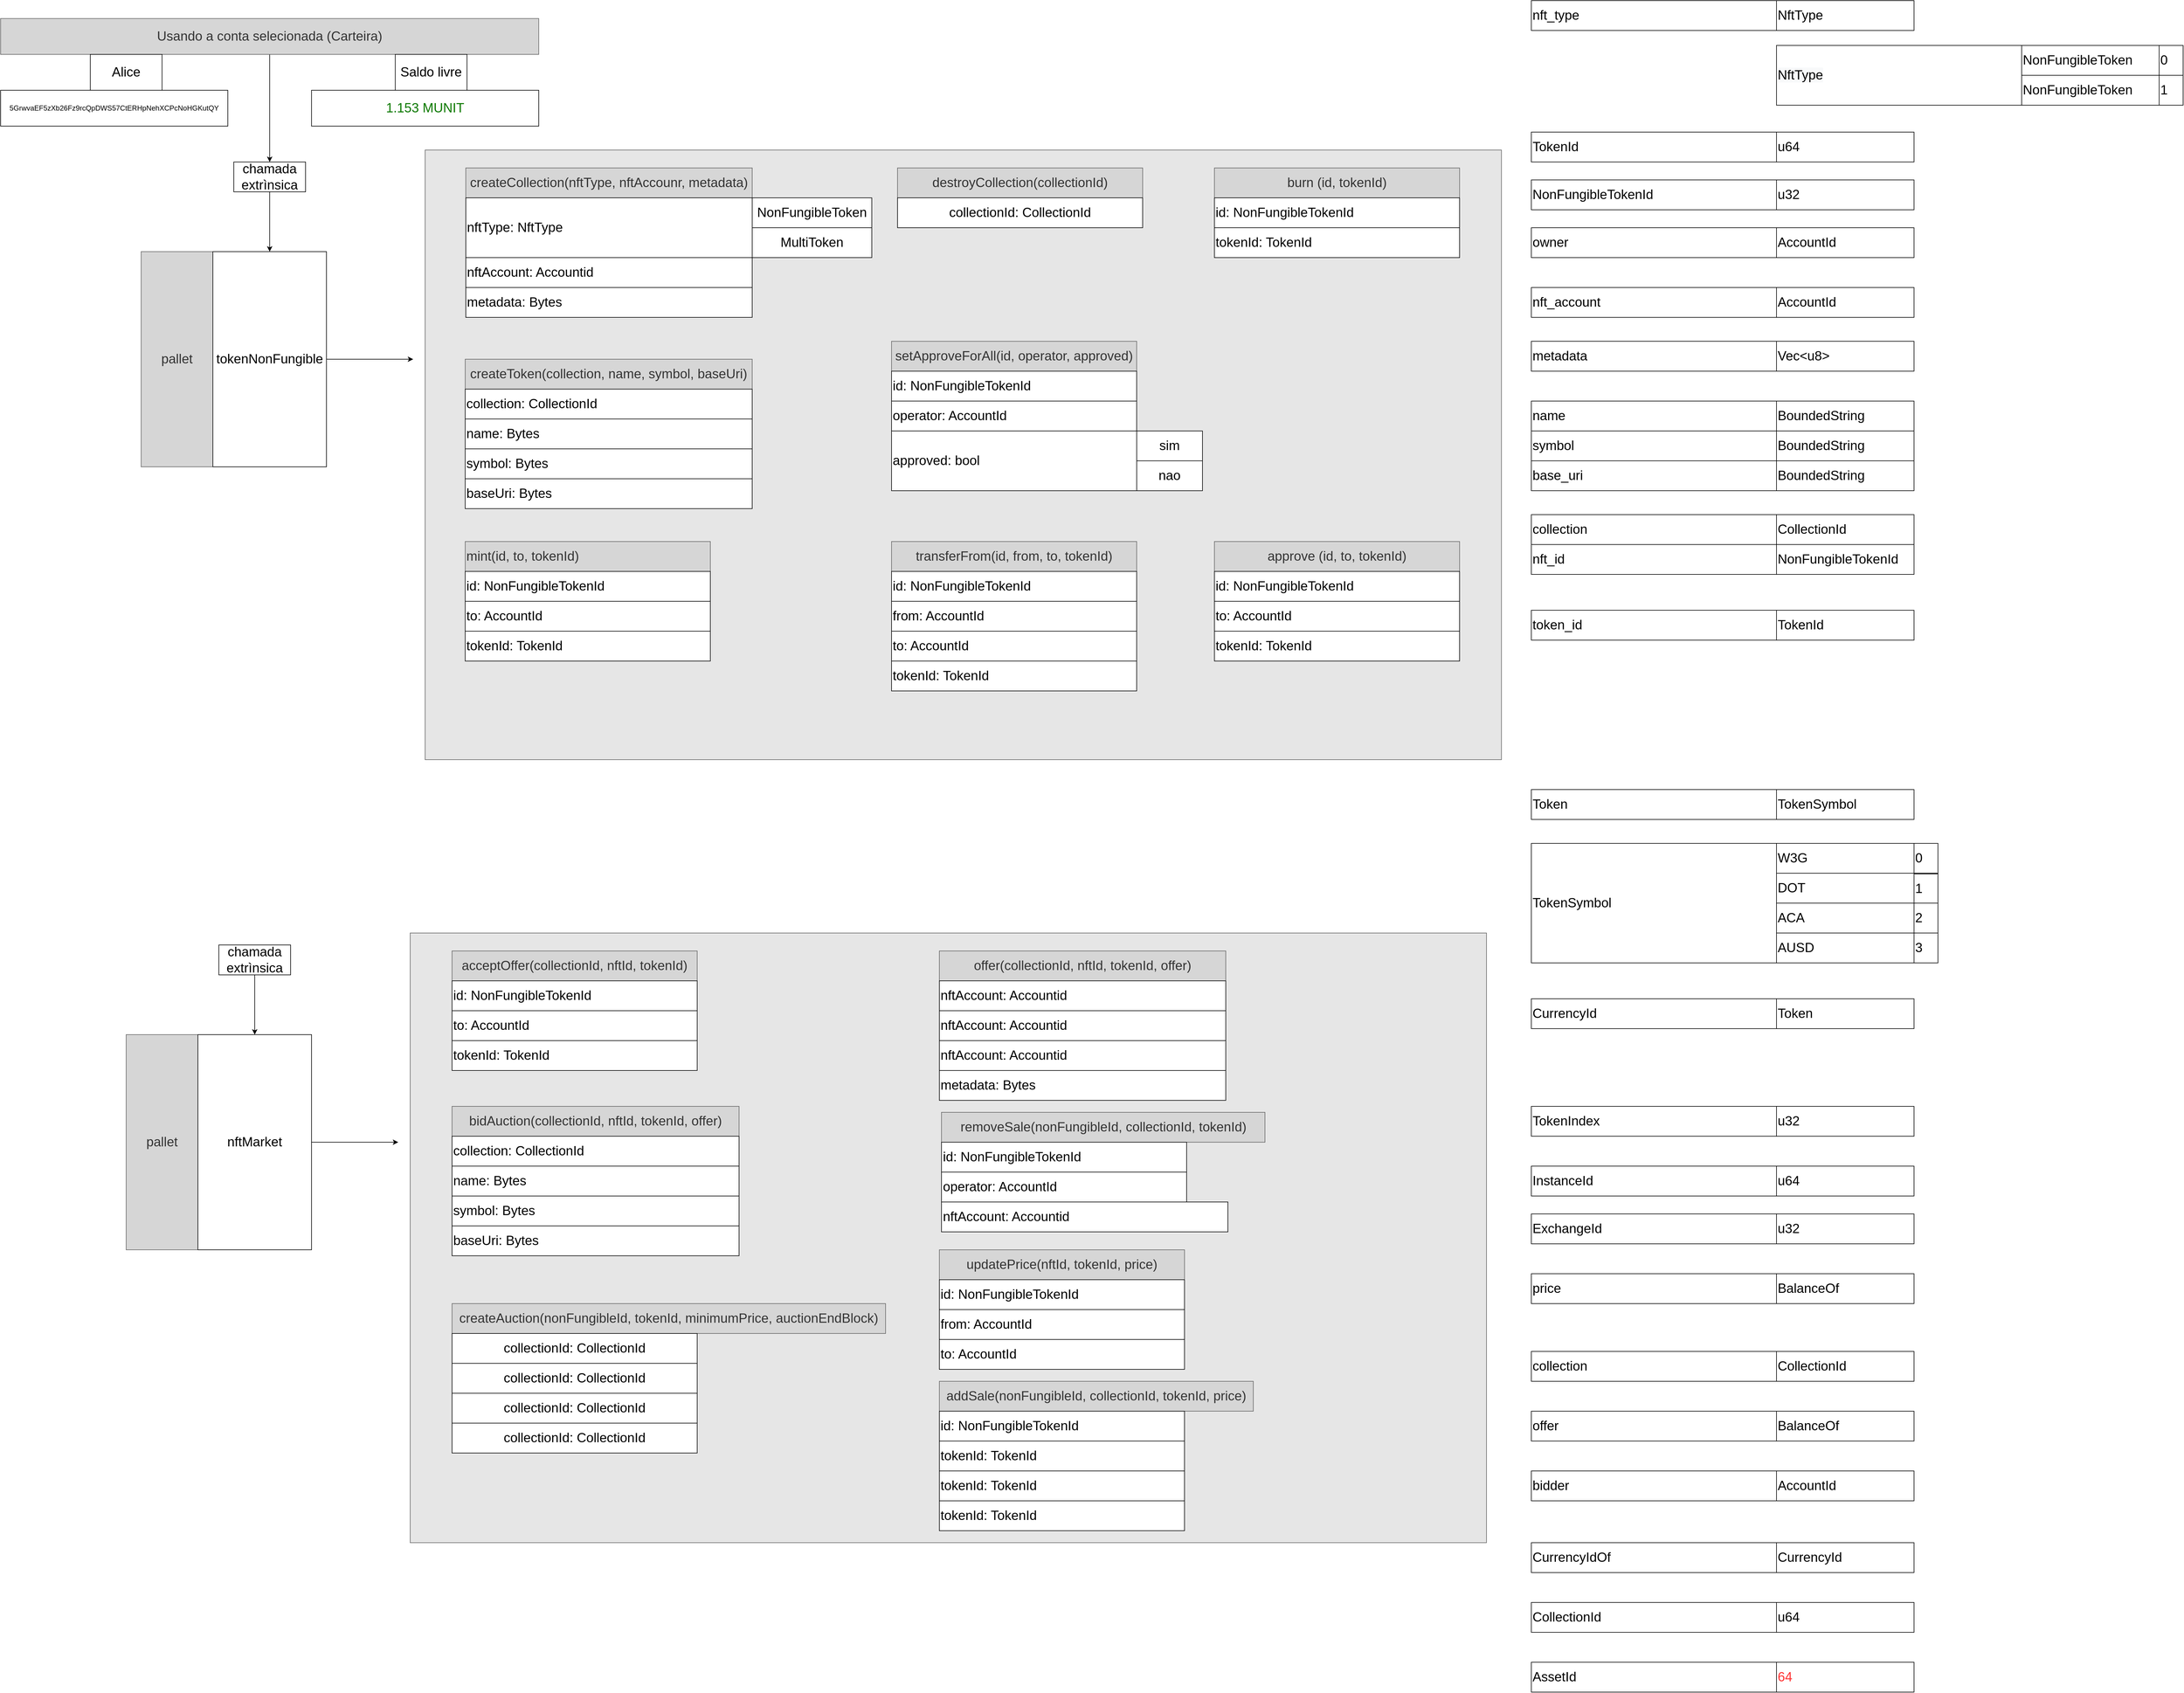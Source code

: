 <mxfile version="15.5.2" type="device"><diagram id="CUSwTgm_kMBpfDMeKRCY" name="Page-1"><mxGraphModel dx="1748" dy="4050" grid="1" gridSize="10" guides="1" tooltips="1" connect="1" arrows="1" fold="1" page="1" pageScale="1" pageWidth="3000" pageHeight="3000" math="0" shadow="0"><root><mxCell id="0"/><mxCell id="1" parent="0"/><mxCell id="MeTFWis0IGfHQSnKg9iu-3" value="" style="rounded=0;whiteSpace=wrap;html=1;fontSize=22;fillColor=#E6E6E6;align=left;fontColor=#333333;strokeColor=#666666;" vertex="1" parent="1"><mxGeometry x="730" y="230" width="1800" height="1020" as="geometry"/></mxCell><mxCell id="s7E0u0Nrg56Z_8dpgQk1-7" style="edgeStyle=orthogonalEdgeStyle;rounded=0;orthogonalLoop=1;jettySize=auto;html=1;fontSize=22;" parent="1" source="s7E0u0Nrg56Z_8dpgQk1-2" edge="1"><mxGeometry relative="1" as="geometry"><mxPoint x="470" y="250" as="targetPoint"/></mxGeometry></mxCell><mxCell id="s7E0u0Nrg56Z_8dpgQk1-2" value="Usando a conta selecionada (Carteira)" style="rounded=0;whiteSpace=wrap;html=1;fontSize=22;fillColor=#D6D6D6;fontColor=#333333;strokeColor=#666666;" parent="1" vertex="1"><mxGeometry x="20" y="10" width="900" height="60" as="geometry"/></mxCell><mxCell id="MeTFWis0IGfHQSnKg9iu-136" value="" style="edgeStyle=orthogonalEdgeStyle;rounded=0;orthogonalLoop=1;jettySize=auto;html=1;fontSize=22;fontColor=#FF3333;" edge="1" parent="1" source="s7E0u0Nrg56Z_8dpgQk1-3" target="s7E0u0Nrg56Z_8dpgQk1-4"><mxGeometry relative="1" as="geometry"/></mxCell><mxCell id="s7E0u0Nrg56Z_8dpgQk1-3" value="Alice" style="rounded=0;whiteSpace=wrap;html=1;fontSize=22;" parent="1" vertex="1"><mxGeometry x="170" y="70" width="120" height="60" as="geometry"/></mxCell><mxCell id="s7E0u0Nrg56Z_8dpgQk1-4" value="5GrwvaEF5zXb26Fz9rcQpDWS57CtERHpNehXCPcNoHGKutQY" style="rounded=0;whiteSpace=wrap;html=1;fontSize=12;" parent="1" vertex="1"><mxGeometry x="20" y="130" width="380" height="60" as="geometry"/></mxCell><mxCell id="s7E0u0Nrg56Z_8dpgQk1-5" value="Saldo livre" style="rounded=0;whiteSpace=wrap;html=1;fontSize=22;" parent="1" vertex="1"><mxGeometry x="680" y="70" width="120" height="60" as="geometry"/></mxCell><mxCell id="s7E0u0Nrg56Z_8dpgQk1-6" value="&lt;div style=&quot;text-align: right; font-size: 22px;&quot;&gt;&lt;span style=&quot;font-size: 22px;&quot;&gt;&lt;font color=&quot;rgba(78, 78, 78, 0.851)&quot; style=&quot;font-size: 22px;&quot;&gt;1.153 MUNIT&lt;/font&gt;&lt;/span&gt;&lt;/div&gt;" style="rounded=0;whiteSpace=wrap;html=1;fontSize=22;" parent="1" vertex="1"><mxGeometry x="540" y="130" width="380" height="60" as="geometry"/></mxCell><mxCell id="s7E0u0Nrg56Z_8dpgQk1-9" style="edgeStyle=orthogonalEdgeStyle;rounded=0;orthogonalLoop=1;jettySize=auto;html=1;fontSize=22;" parent="1" source="s7E0u0Nrg56Z_8dpgQk1-8" edge="1"><mxGeometry relative="1" as="geometry"><mxPoint x="470" y="400" as="targetPoint"/></mxGeometry></mxCell><mxCell id="s7E0u0Nrg56Z_8dpgQk1-8" value="chamada extrìnsica" style="rounded=0;whiteSpace=wrap;html=1;fontSize=22;" parent="1" vertex="1"><mxGeometry x="410" y="250" width="120" height="50" as="geometry"/></mxCell><mxCell id="s7E0u0Nrg56Z_8dpgQk1-10" value="pallet" style="rounded=0;whiteSpace=wrap;html=1;fontSize=22;fillColor=#D6D6D6;fontColor=#333333;strokeColor=#666666;" parent="1" vertex="1"><mxGeometry x="255" y="400" width="120" height="360" as="geometry"/></mxCell><mxCell id="s7E0u0Nrg56Z_8dpgQk1-14" style="edgeStyle=orthogonalEdgeStyle;rounded=0;orthogonalLoop=1;jettySize=auto;html=1;fontSize=12;" parent="1" source="s7E0u0Nrg56Z_8dpgQk1-12" edge="1"><mxGeometry relative="1" as="geometry"><mxPoint x="710" y="580" as="targetPoint"/></mxGeometry></mxCell><mxCell id="s7E0u0Nrg56Z_8dpgQk1-12" value="tokenNonFungible" style="rounded=0;whiteSpace=wrap;html=1;fontSize=22;" parent="1" vertex="1"><mxGeometry x="375" y="400" width="190" height="360" as="geometry"/></mxCell><mxCell id="s7E0u0Nrg56Z_8dpgQk1-15" value="createCollection(nftType, nftAccounr, metadata)" style="rounded=0;whiteSpace=wrap;html=1;fontSize=22;fillColor=#D6D6D6;fontColor=#333333;strokeColor=#666666;" parent="1" vertex="1"><mxGeometry x="798" y="260" width="479" height="50" as="geometry"/></mxCell><mxCell id="s7E0u0Nrg56Z_8dpgQk1-19" value="transferFrom(id, from, to, tokenId)" style="rounded=0;whiteSpace=wrap;html=1;fontSize=22;fillColor=#D6D6D6;fontColor=#333333;strokeColor=#666666;" parent="1" vertex="1"><mxGeometry x="1510" y="885" width="410" height="50" as="geometry"/></mxCell><mxCell id="s7E0u0Nrg56Z_8dpgQk1-20" value="approve (id, to, tokenId)" style="rounded=0;whiteSpace=wrap;html=1;fontSize=22;fillColor=#D6D6D6;fontColor=#333333;strokeColor=#666666;" parent="1" vertex="1"><mxGeometry x="2050" y="885" width="410" height="50" as="geometry"/></mxCell><mxCell id="s7E0u0Nrg56Z_8dpgQk1-21" value="burn (id, tokenId)" style="rounded=0;whiteSpace=wrap;html=1;fontSize=22;fillColor=#D6D6D6;fontColor=#333333;strokeColor=#666666;" parent="1" vertex="1"><mxGeometry x="2050" y="260" width="410" height="50" as="geometry"/></mxCell><mxCell id="s7E0u0Nrg56Z_8dpgQk1-22" value="createToken(collection, name, symbol, baseUri)" style="rounded=0;whiteSpace=wrap;html=1;fontSize=22;fillColor=#D6D6D6;fontColor=#333333;strokeColor=#666666;" parent="1" vertex="1"><mxGeometry x="797" y="580" width="480" height="50" as="geometry"/></mxCell><mxCell id="s7E0u0Nrg56Z_8dpgQk1-23" value="destroyCollection(collectionId)" style="rounded=0;whiteSpace=wrap;html=1;fontSize=22;fillColor=#D6D6D6;fontColor=#333333;strokeColor=#666666;" parent="1" vertex="1"><mxGeometry x="1520" y="260" width="410" height="50" as="geometry"/></mxCell><mxCell id="s7E0u0Nrg56Z_8dpgQk1-24" value="mint(id, to, tokenId)" style="rounded=0;whiteSpace=wrap;html=1;fontSize=22;align=left;fillColor=#D6D6D6;fontColor=#333333;strokeColor=#666666;" parent="1" vertex="1"><mxGeometry x="797" y="885" width="410" height="50" as="geometry"/></mxCell><mxCell id="s7E0u0Nrg56Z_8dpgQk1-25" value="setApproveForAll(id, operator, approved)" style="rounded=0;whiteSpace=wrap;html=1;fontSize=22;fillColor=#D6D6D6;fontColor=#333333;strokeColor=#666666;" parent="1" vertex="1"><mxGeometry x="1510" y="550" width="410" height="50" as="geometry"/></mxCell><mxCell id="s7E0u0Nrg56Z_8dpgQk1-26" value="id: NonFungibleTokenId" style="rounded=0;whiteSpace=wrap;html=1;fontSize=22;align=left;" parent="1" vertex="1"><mxGeometry x="2050" y="935" width="410" height="50" as="geometry"/></mxCell><mxCell id="s7E0u0Nrg56Z_8dpgQk1-27" value="to: AccountId" style="rounded=0;whiteSpace=wrap;html=1;fontSize=22;align=left;" parent="1" vertex="1"><mxGeometry x="2050" y="985" width="410" height="50" as="geometry"/></mxCell><mxCell id="s7E0u0Nrg56Z_8dpgQk1-28" value="tokenId: TokenId" style="rounded=0;whiteSpace=wrap;html=1;fontSize=22;align=left;" parent="1" vertex="1"><mxGeometry x="2050" y="1035" width="410" height="50" as="geometry"/></mxCell><mxCell id="s7E0u0Nrg56Z_8dpgQk1-29" value="id: NonFungibleTokenId" style="rounded=0;whiteSpace=wrap;html=1;fontSize=22;align=left;" parent="1" vertex="1"><mxGeometry x="2050" y="310" width="410" height="50" as="geometry"/></mxCell><mxCell id="s7E0u0Nrg56Z_8dpgQk1-30" value="tokenId: TokenId" style="rounded=0;whiteSpace=wrap;html=1;fontSize=22;align=left;" parent="1" vertex="1"><mxGeometry x="2050" y="360" width="410" height="50" as="geometry"/></mxCell><mxCell id="s7E0u0Nrg56Z_8dpgQk1-31" value="nftType: NftType" style="rounded=0;whiteSpace=wrap;html=1;fontSize=22;align=left;" parent="1" vertex="1"><mxGeometry x="798" y="310" width="479" height="100" as="geometry"/></mxCell><mxCell id="s7E0u0Nrg56Z_8dpgQk1-32" value="NonFungibleToken" style="rounded=0;whiteSpace=wrap;html=1;fontSize=22;" parent="1" vertex="1"><mxGeometry x="1277" y="310" width="200" height="50" as="geometry"/></mxCell><mxCell id="s7E0u0Nrg56Z_8dpgQk1-33" value="MultiToken" style="rounded=0;whiteSpace=wrap;html=1;fontSize=22;" parent="1" vertex="1"><mxGeometry x="1277" y="360" width="200" height="50" as="geometry"/></mxCell><mxCell id="s7E0u0Nrg56Z_8dpgQk1-34" value="nftAccount: Accountid" style="rounded=0;whiteSpace=wrap;html=1;fontSize=22;align=left;" parent="1" vertex="1"><mxGeometry x="798" y="410" width="479" height="50" as="geometry"/></mxCell><mxCell id="s7E0u0Nrg56Z_8dpgQk1-35" value="collection: CollectionId" style="rounded=0;whiteSpace=wrap;html=1;fontSize=22;align=left;" parent="1" vertex="1"><mxGeometry x="797" y="630" width="480" height="50" as="geometry"/></mxCell><mxCell id="s7E0u0Nrg56Z_8dpgQk1-36" value="name: Bytes" style="rounded=0;whiteSpace=wrap;html=1;fontSize=22;align=left;" parent="1" vertex="1"><mxGeometry x="797" y="680" width="480" height="50" as="geometry"/></mxCell><mxCell id="s7E0u0Nrg56Z_8dpgQk1-37" value="symbol: Bytes" style="rounded=0;whiteSpace=wrap;html=1;fontSize=22;align=left;" parent="1" vertex="1"><mxGeometry x="797" y="730" width="480" height="50" as="geometry"/></mxCell><mxCell id="s7E0u0Nrg56Z_8dpgQk1-38" value="baseUri: Bytes" style="rounded=0;whiteSpace=wrap;html=1;fontSize=22;align=left;" parent="1" vertex="1"><mxGeometry x="797" y="780" width="480" height="50" as="geometry"/></mxCell><mxCell id="s7E0u0Nrg56Z_8dpgQk1-39" value="collectionId: CollectionId" style="rounded=0;whiteSpace=wrap;html=1;fontSize=22;" parent="1" vertex="1"><mxGeometry x="1520" y="310" width="410" height="50" as="geometry"/></mxCell><mxCell id="s7E0u0Nrg56Z_8dpgQk1-40" value="id: NonFungibleTokenId" style="rounded=0;whiteSpace=wrap;html=1;fontSize=22;align=left;" parent="1" vertex="1"><mxGeometry x="797" y="935" width="410" height="50" as="geometry"/></mxCell><mxCell id="s7E0u0Nrg56Z_8dpgQk1-41" value="to: AccountId" style="rounded=0;whiteSpace=wrap;html=1;fontSize=22;align=left;" parent="1" vertex="1"><mxGeometry x="797" y="985" width="410" height="50" as="geometry"/></mxCell><mxCell id="s7E0u0Nrg56Z_8dpgQk1-42" value="tokenId: TokenId" style="rounded=0;whiteSpace=wrap;html=1;fontSize=22;align=left;" parent="1" vertex="1"><mxGeometry x="797" y="1035" width="410" height="50" as="geometry"/></mxCell><mxCell id="s7E0u0Nrg56Z_8dpgQk1-43" value="id: NonFungibleTokenId" style="rounded=0;whiteSpace=wrap;html=1;fontSize=22;align=left;" parent="1" vertex="1"><mxGeometry x="1510" y="600" width="410" height="50" as="geometry"/></mxCell><mxCell id="s7E0u0Nrg56Z_8dpgQk1-44" value="operator: AccountId" style="rounded=0;whiteSpace=wrap;html=1;fontSize=22;align=left;" parent="1" vertex="1"><mxGeometry x="1510" y="650" width="410" height="50" as="geometry"/></mxCell><mxCell id="s7E0u0Nrg56Z_8dpgQk1-45" value="approved: bool" style="rounded=0;whiteSpace=wrap;html=1;fontSize=22;align=left;" parent="1" vertex="1"><mxGeometry x="1510" y="700" width="410" height="100" as="geometry"/></mxCell><mxCell id="s7E0u0Nrg56Z_8dpgQk1-46" value="sim" style="rounded=0;whiteSpace=wrap;html=1;fontSize=22;" parent="1" vertex="1"><mxGeometry x="1920" y="700" width="110" height="50" as="geometry"/></mxCell><mxCell id="s7E0u0Nrg56Z_8dpgQk1-47" value="id: NonFungibleTokenId" style="rounded=0;whiteSpace=wrap;html=1;fontSize=22;align=left;" parent="1" vertex="1"><mxGeometry x="1510" y="935" width="410" height="50" as="geometry"/></mxCell><mxCell id="s7E0u0Nrg56Z_8dpgQk1-48" value="from: AccountId" style="rounded=0;whiteSpace=wrap;html=1;fontSize=22;align=left;" parent="1" vertex="1"><mxGeometry x="1510" y="985" width="410" height="50" as="geometry"/></mxCell><mxCell id="s7E0u0Nrg56Z_8dpgQk1-49" value="to: AccountId" style="rounded=0;whiteSpace=wrap;html=1;fontSize=22;align=left;" parent="1" vertex="1"><mxGeometry x="1510" y="1035" width="410" height="50" as="geometry"/></mxCell><mxCell id="s7E0u0Nrg56Z_8dpgQk1-50" value="tokenId: TokenId" style="rounded=0;whiteSpace=wrap;html=1;fontSize=22;align=left;" parent="1" vertex="1"><mxGeometry x="1510" y="1085" width="410" height="50" as="geometry"/></mxCell><mxCell id="s7E0u0Nrg56Z_8dpgQk1-52" value="nao" style="rounded=0;whiteSpace=wrap;html=1;fontSize=22;" parent="1" vertex="1"><mxGeometry x="1920" y="750" width="110" height="50" as="geometry"/></mxCell><mxCell id="s7E0u0Nrg56Z_8dpgQk1-53" value="metadata: Bytes" style="rounded=0;whiteSpace=wrap;html=1;fontSize=22;align=left;" parent="1" vertex="1"><mxGeometry x="798" y="460" width="479" height="50" as="geometry"/></mxCell><mxCell id="MeTFWis0IGfHQSnKg9iu-5" value="TokenId" style="rounded=0;whiteSpace=wrap;html=1;fontSize=22;align=left;" vertex="1" parent="1"><mxGeometry x="2580" y="200" width="410" height="50" as="geometry"/></mxCell><mxCell id="MeTFWis0IGfHQSnKg9iu-9" value="u64" style="rounded=0;whiteSpace=wrap;html=1;fontSize=22;align=left;" vertex="1" parent="1"><mxGeometry x="2990" y="200" width="230" height="50" as="geometry"/></mxCell><mxCell id="MeTFWis0IGfHQSnKg9iu-10" value="NonFungibleTokenId" style="rounded=0;whiteSpace=wrap;html=1;fontSize=22;align=left;" vertex="1" parent="1"><mxGeometry x="2580" y="280" width="410" height="50" as="geometry"/></mxCell><mxCell id="MeTFWis0IGfHQSnKg9iu-11" value="u32" style="rounded=0;whiteSpace=wrap;html=1;fontSize=22;align=left;" vertex="1" parent="1"><mxGeometry x="2990" y="280" width="230" height="50" as="geometry"/></mxCell><mxCell id="MeTFWis0IGfHQSnKg9iu-12" value="owner" style="rounded=0;whiteSpace=wrap;html=1;fontSize=22;align=left;" vertex="1" parent="1"><mxGeometry x="2580" y="360" width="410" height="50" as="geometry"/></mxCell><mxCell id="MeTFWis0IGfHQSnKg9iu-13" value="AccountId" style="rounded=0;whiteSpace=wrap;html=1;fontSize=22;align=left;" vertex="1" parent="1"><mxGeometry x="2990" y="360" width="230" height="50" as="geometry"/></mxCell><mxCell id="MeTFWis0IGfHQSnKg9iu-14" value="nft_type" style="rounded=0;whiteSpace=wrap;html=1;fontSize=22;align=left;" vertex="1" parent="1"><mxGeometry x="2580" y="-20" width="410" height="50" as="geometry"/></mxCell><mxCell id="MeTFWis0IGfHQSnKg9iu-16" value="NftType" style="rounded=0;whiteSpace=wrap;html=1;fontSize=22;align=left;" vertex="1" parent="1"><mxGeometry x="2990" y="-20" width="230" height="50" as="geometry"/></mxCell><mxCell id="MeTFWis0IGfHQSnKg9iu-18" value="nft_account" style="rounded=0;whiteSpace=wrap;html=1;fontSize=22;align=left;" vertex="1" parent="1"><mxGeometry x="2580" y="460" width="410" height="50" as="geometry"/></mxCell><mxCell id="MeTFWis0IGfHQSnKg9iu-19" value="AccountId" style="rounded=0;whiteSpace=wrap;html=1;fontSize=22;align=left;" vertex="1" parent="1"><mxGeometry x="2990" y="460" width="230" height="50" as="geometry"/></mxCell><mxCell id="MeTFWis0IGfHQSnKg9iu-20" value="metadata" style="rounded=0;whiteSpace=wrap;html=1;fontSize=22;align=left;" vertex="1" parent="1"><mxGeometry x="2580" y="550" width="410" height="50" as="geometry"/></mxCell><mxCell id="MeTFWis0IGfHQSnKg9iu-22" value="Vec&amp;lt;u8&amp;gt;" style="rounded=0;whiteSpace=wrap;html=1;fontSize=22;align=left;" vertex="1" parent="1"><mxGeometry x="2990" y="550" width="230" height="50" as="geometry"/></mxCell><mxCell id="MeTFWis0IGfHQSnKg9iu-23" value="name" style="rounded=0;whiteSpace=wrap;html=1;fontSize=22;align=left;" vertex="1" parent="1"><mxGeometry x="2580" y="650" width="410" height="50" as="geometry"/></mxCell><mxCell id="MeTFWis0IGfHQSnKg9iu-25" value="BoundedString" style="rounded=0;whiteSpace=wrap;html=1;fontSize=22;align=left;" vertex="1" parent="1"><mxGeometry x="2990" y="650" width="230" height="50" as="geometry"/></mxCell><mxCell id="MeTFWis0IGfHQSnKg9iu-27" value="symbol" style="rounded=0;whiteSpace=wrap;html=1;fontSize=22;align=left;" vertex="1" parent="1"><mxGeometry x="2580" y="700" width="410" height="50" as="geometry"/></mxCell><mxCell id="MeTFWis0IGfHQSnKg9iu-28" value="base_uri" style="rounded=0;whiteSpace=wrap;html=1;fontSize=22;align=left;" vertex="1" parent="1"><mxGeometry x="2580" y="750" width="410" height="50" as="geometry"/></mxCell><mxCell id="MeTFWis0IGfHQSnKg9iu-29" value="BoundedString" style="rounded=0;whiteSpace=wrap;html=1;fontSize=22;align=left;" vertex="1" parent="1"><mxGeometry x="2990" y="700" width="230" height="50" as="geometry"/></mxCell><mxCell id="MeTFWis0IGfHQSnKg9iu-30" value="BoundedString" style="rounded=0;whiteSpace=wrap;html=1;fontSize=22;align=left;" vertex="1" parent="1"><mxGeometry x="2990" y="750" width="230" height="50" as="geometry"/></mxCell><mxCell id="MeTFWis0IGfHQSnKg9iu-31" value="collection" style="rounded=0;whiteSpace=wrap;html=1;fontSize=22;align=left;" vertex="1" parent="1"><mxGeometry x="2580" y="840" width="410" height="50" as="geometry"/></mxCell><mxCell id="MeTFWis0IGfHQSnKg9iu-32" value="CollectionId" style="rounded=0;whiteSpace=wrap;html=1;fontSize=22;align=left;" vertex="1" parent="1"><mxGeometry x="2990" y="840" width="230" height="50" as="geometry"/></mxCell><mxCell id="MeTFWis0IGfHQSnKg9iu-33" value="nft_id" style="rounded=0;whiteSpace=wrap;html=1;fontSize=22;align=left;" vertex="1" parent="1"><mxGeometry x="2580" y="890" width="410" height="50" as="geometry"/></mxCell><mxCell id="MeTFWis0IGfHQSnKg9iu-34" value="NonFungibleTokenId" style="rounded=0;whiteSpace=wrap;html=1;fontSize=22;align=left;" vertex="1" parent="1"><mxGeometry x="2990" y="890" width="230" height="50" as="geometry"/></mxCell><mxCell id="MeTFWis0IGfHQSnKg9iu-35" value="token_id" style="rounded=0;whiteSpace=wrap;html=1;fontSize=22;align=left;" vertex="1" parent="1"><mxGeometry x="2580" y="1000" width="410" height="50" as="geometry"/></mxCell><mxCell id="MeTFWis0IGfHQSnKg9iu-36" value="TokenId" style="rounded=0;whiteSpace=wrap;html=1;fontSize=22;align=left;" vertex="1" parent="1"><mxGeometry x="2990" y="1000" width="230" height="50" as="geometry"/></mxCell><mxCell id="MeTFWis0IGfHQSnKg9iu-40" value="&#10;&#10;&lt;span style=&quot;color: rgb(0, 0, 0); font-family: helvetica; font-size: 22px; font-style: normal; font-weight: 400; letter-spacing: normal; text-align: left; text-indent: 0px; text-transform: none; word-spacing: 0px; background-color: rgb(248, 249, 250); display: inline; float: none;&quot;&gt;NftType&lt;/span&gt;&#10;&#10;" style="rounded=0;whiteSpace=wrap;html=1;fontSize=22;align=left;" vertex="1" parent="1"><mxGeometry x="2990" y="55" width="410" height="100" as="geometry"/></mxCell><mxCell id="MeTFWis0IGfHQSnKg9iu-41" value="NonFungibleToken" style="rounded=0;whiteSpace=wrap;html=1;fontSize=22;align=left;" vertex="1" parent="1"><mxGeometry x="3400" y="55" width="230" height="50" as="geometry"/></mxCell><mxCell id="MeTFWis0IGfHQSnKg9iu-42" value="NonFungibleToken" style="rounded=0;whiteSpace=wrap;html=1;fontSize=22;align=left;" vertex="1" parent="1"><mxGeometry x="3400" y="105" width="230" height="50" as="geometry"/></mxCell><mxCell id="MeTFWis0IGfHQSnKg9iu-43" value="0" style="rounded=0;whiteSpace=wrap;html=1;fontSize=22;align=left;" vertex="1" parent="1"><mxGeometry x="3630" y="55" width="40" height="50" as="geometry"/></mxCell><mxCell id="MeTFWis0IGfHQSnKg9iu-45" value="1" style="rounded=0;whiteSpace=wrap;html=1;fontSize=22;align=left;" vertex="1" parent="1"><mxGeometry x="3630" y="105" width="40" height="50" as="geometry"/></mxCell><mxCell id="MeTFWis0IGfHQSnKg9iu-46" value="Token" style="rounded=0;whiteSpace=wrap;html=1;fontSize=22;align=left;" vertex="1" parent="1"><mxGeometry x="2580" y="1300" width="410" height="50" as="geometry"/></mxCell><mxCell id="MeTFWis0IGfHQSnKg9iu-47" value="TokenSymbol" style="rounded=0;whiteSpace=wrap;html=1;fontSize=22;align=left;" vertex="1" parent="1"><mxGeometry x="2990" y="1300" width="230" height="50" as="geometry"/></mxCell><mxCell id="MeTFWis0IGfHQSnKg9iu-48" value="TokenSymbol" style="rounded=0;whiteSpace=wrap;html=1;fontSize=22;align=left;" vertex="1" parent="1"><mxGeometry x="2580" y="1390" width="410" height="200" as="geometry"/></mxCell><mxCell id="MeTFWis0IGfHQSnKg9iu-50" value="W3G" style="rounded=0;whiteSpace=wrap;html=1;fontSize=22;align=left;" vertex="1" parent="1"><mxGeometry x="2990" y="1390" width="230" height="50" as="geometry"/></mxCell><mxCell id="MeTFWis0IGfHQSnKg9iu-51" value="DOT" style="rounded=0;whiteSpace=wrap;html=1;fontSize=22;align=left;" vertex="1" parent="1"><mxGeometry x="2990" y="1440" width="230" height="50" as="geometry"/></mxCell><mxCell id="MeTFWis0IGfHQSnKg9iu-52" value="0" style="rounded=0;whiteSpace=wrap;html=1;fontSize=22;align=left;" vertex="1" parent="1"><mxGeometry x="3220" y="1390" width="40" height="50" as="geometry"/></mxCell><mxCell id="MeTFWis0IGfHQSnKg9iu-53" value="1" style="rounded=0;whiteSpace=wrap;html=1;fontSize=22;align=left;" vertex="1" parent="1"><mxGeometry x="3220" y="1441" width="40" height="50" as="geometry"/></mxCell><mxCell id="MeTFWis0IGfHQSnKg9iu-54" value="ACA" style="rounded=0;whiteSpace=wrap;html=1;fontSize=22;align=left;" vertex="1" parent="1"><mxGeometry x="2990" y="1490" width="230" height="50" as="geometry"/></mxCell><mxCell id="MeTFWis0IGfHQSnKg9iu-55" value="AUSD" style="rounded=0;whiteSpace=wrap;html=1;fontSize=22;align=left;" vertex="1" parent="1"><mxGeometry x="2990" y="1540" width="230" height="50" as="geometry"/></mxCell><mxCell id="MeTFWis0IGfHQSnKg9iu-56" value="2" style="rounded=0;whiteSpace=wrap;html=1;fontSize=22;align=left;" vertex="1" parent="1"><mxGeometry x="3220" y="1490" width="40" height="50" as="geometry"/></mxCell><mxCell id="MeTFWis0IGfHQSnKg9iu-57" value="3" style="rounded=0;whiteSpace=wrap;html=1;fontSize=22;align=left;" vertex="1" parent="1"><mxGeometry x="3220" y="1540" width="40" height="50" as="geometry"/></mxCell><mxCell id="MeTFWis0IGfHQSnKg9iu-58" value="CurrencyId" style="rounded=0;whiteSpace=wrap;html=1;fontSize=22;align=left;" vertex="1" parent="1"><mxGeometry x="2580" y="1650" width="410" height="50" as="geometry"/></mxCell><mxCell id="MeTFWis0IGfHQSnKg9iu-60" value="Token" style="rounded=0;whiteSpace=wrap;html=1;fontSize=22;align=left;" vertex="1" parent="1"><mxGeometry x="2990" y="1650" width="230" height="50" as="geometry"/></mxCell><mxCell id="MeTFWis0IGfHQSnKg9iu-61" value="TokenIndex" style="rounded=0;whiteSpace=wrap;html=1;fontSize=22;align=left;" vertex="1" parent="1"><mxGeometry x="2580" y="1830" width="410" height="50" as="geometry"/></mxCell><mxCell id="MeTFWis0IGfHQSnKg9iu-62" value="u32" style="rounded=0;whiteSpace=wrap;html=1;fontSize=22;align=left;" vertex="1" parent="1"><mxGeometry x="2990" y="1830" width="230" height="50" as="geometry"/></mxCell><mxCell id="MeTFWis0IGfHQSnKg9iu-63" value="InstanceId" style="rounded=0;whiteSpace=wrap;html=1;fontSize=22;align=left;" vertex="1" parent="1"><mxGeometry x="2580" y="1930" width="410" height="50" as="geometry"/></mxCell><mxCell id="MeTFWis0IGfHQSnKg9iu-64" value="u64" style="rounded=0;whiteSpace=wrap;html=1;fontSize=22;align=left;" vertex="1" parent="1"><mxGeometry x="2990" y="1930" width="230" height="50" as="geometry"/></mxCell><mxCell id="MeTFWis0IGfHQSnKg9iu-65" value="ExchangeId" style="rounded=0;whiteSpace=wrap;html=1;fontSize=22;align=left;" vertex="1" parent="1"><mxGeometry x="2580" y="2010" width="410" height="50" as="geometry"/></mxCell><mxCell id="MeTFWis0IGfHQSnKg9iu-66" value="u32" style="rounded=0;whiteSpace=wrap;html=1;fontSize=22;align=left;" vertex="1" parent="1"><mxGeometry x="2990" y="2010" width="230" height="50" as="geometry"/></mxCell><mxCell id="MeTFWis0IGfHQSnKg9iu-67" value="price" style="rounded=0;whiteSpace=wrap;html=1;fontSize=22;align=left;" vertex="1" parent="1"><mxGeometry x="2580" y="2110" width="410" height="50" as="geometry"/></mxCell><mxCell id="MeTFWis0IGfHQSnKg9iu-68" value="BalanceOf" style="rounded=0;whiteSpace=wrap;html=1;fontSize=22;align=left;" vertex="1" parent="1"><mxGeometry x="2990" y="2110" width="230" height="50" as="geometry"/></mxCell><mxCell id="MeTFWis0IGfHQSnKg9iu-69" value="collection" style="rounded=0;whiteSpace=wrap;html=1;fontSize=22;align=left;" vertex="1" parent="1"><mxGeometry x="2580" y="2240" width="410" height="50" as="geometry"/></mxCell><mxCell id="MeTFWis0IGfHQSnKg9iu-70" value="CollectionId" style="rounded=0;whiteSpace=wrap;html=1;fontSize=22;align=left;" vertex="1" parent="1"><mxGeometry x="2990" y="2240" width="230" height="50" as="geometry"/></mxCell><mxCell id="MeTFWis0IGfHQSnKg9iu-71" value="offer" style="rounded=0;whiteSpace=wrap;html=1;fontSize=22;align=left;" vertex="1" parent="1"><mxGeometry x="2580" y="2340" width="410" height="50" as="geometry"/></mxCell><mxCell id="MeTFWis0IGfHQSnKg9iu-72" value="BalanceOf" style="rounded=0;whiteSpace=wrap;html=1;fontSize=22;align=left;" vertex="1" parent="1"><mxGeometry x="2990" y="2340" width="230" height="50" as="geometry"/></mxCell><mxCell id="MeTFWis0IGfHQSnKg9iu-73" value="bidder" style="rounded=0;whiteSpace=wrap;html=1;fontSize=22;align=left;" vertex="1" parent="1"><mxGeometry x="2580" y="2440" width="410" height="50" as="geometry"/></mxCell><mxCell id="MeTFWis0IGfHQSnKg9iu-74" value="AccountId" style="rounded=0;whiteSpace=wrap;html=1;fontSize=22;align=left;" vertex="1" parent="1"><mxGeometry x="2990" y="2440" width="230" height="50" as="geometry"/></mxCell><mxCell id="MeTFWis0IGfHQSnKg9iu-75" value="CurrencyIdOf" style="rounded=0;whiteSpace=wrap;html=1;fontSize=22;align=left;" vertex="1" parent="1"><mxGeometry x="2580" y="2560" width="410" height="50" as="geometry"/></mxCell><mxCell id="MeTFWis0IGfHQSnKg9iu-76" value="CurrencyId" style="rounded=0;whiteSpace=wrap;html=1;fontSize=22;align=left;" vertex="1" parent="1"><mxGeometry x="2990" y="2560" width="230" height="50" as="geometry"/></mxCell><mxCell id="MeTFWis0IGfHQSnKg9iu-79" value="CollectionId" style="rounded=0;whiteSpace=wrap;html=1;fontSize=22;align=left;" vertex="1" parent="1"><mxGeometry x="2580" y="2660" width="410" height="50" as="geometry"/></mxCell><mxCell id="MeTFWis0IGfHQSnKg9iu-80" value="u64" style="rounded=0;whiteSpace=wrap;html=1;fontSize=22;align=left;" vertex="1" parent="1"><mxGeometry x="2990" y="2660" width="230" height="50" as="geometry"/></mxCell><mxCell id="MeTFWis0IGfHQSnKg9iu-81" value="AssetId" style="rounded=0;whiteSpace=wrap;html=1;fontSize=22;align=left;" vertex="1" parent="1"><mxGeometry x="2580" y="2760" width="410" height="50" as="geometry"/></mxCell><mxCell id="MeTFWis0IGfHQSnKg9iu-82" value="64" style="rounded=0;whiteSpace=wrap;html=1;fontSize=22;align=left;fontColor=#FF3333;" vertex="1" parent="1"><mxGeometry x="2990" y="2760" width="230" height="50" as="geometry"/></mxCell><mxCell id="MeTFWis0IGfHQSnKg9iu-83" value="" style="rounded=0;whiteSpace=wrap;html=1;fontSize=22;fillColor=#E6E6E6;align=left;fontColor=#333333;strokeColor=#666666;" vertex="1" parent="1"><mxGeometry x="705" y="1540" width="1800" height="1020" as="geometry"/></mxCell><mxCell id="MeTFWis0IGfHQSnKg9iu-84" style="edgeStyle=orthogonalEdgeStyle;rounded=0;orthogonalLoop=1;jettySize=auto;html=1;fontSize=22;" edge="1" parent="1" source="MeTFWis0IGfHQSnKg9iu-85"><mxGeometry relative="1" as="geometry"><mxPoint x="445" y="1710" as="targetPoint"/></mxGeometry></mxCell><mxCell id="MeTFWis0IGfHQSnKg9iu-85" value="chamada extrìnsica" style="rounded=0;whiteSpace=wrap;html=1;fontSize=22;" vertex="1" parent="1"><mxGeometry x="385" y="1560" width="120" height="50" as="geometry"/></mxCell><mxCell id="MeTFWis0IGfHQSnKg9iu-86" value="pallet" style="rounded=0;whiteSpace=wrap;html=1;fontSize=22;fillColor=#D6D6D6;fontColor=#333333;strokeColor=#666666;" vertex="1" parent="1"><mxGeometry x="230" y="1710" width="120" height="360" as="geometry"/></mxCell><mxCell id="MeTFWis0IGfHQSnKg9iu-87" style="edgeStyle=orthogonalEdgeStyle;rounded=0;orthogonalLoop=1;jettySize=auto;html=1;fontSize=12;" edge="1" parent="1" source="MeTFWis0IGfHQSnKg9iu-88"><mxGeometry relative="1" as="geometry"><mxPoint x="685" y="1890" as="targetPoint"/></mxGeometry></mxCell><mxCell id="MeTFWis0IGfHQSnKg9iu-88" value="nftMarket" style="rounded=0;whiteSpace=wrap;html=1;fontSize=22;" vertex="1" parent="1"><mxGeometry x="350" y="1710" width="190" height="360" as="geometry"/></mxCell><mxCell id="MeTFWis0IGfHQSnKg9iu-89" value="offer(collectionId, nftId, tokenId, offer)" style="rounded=0;whiteSpace=wrap;html=1;fontSize=22;fillColor=#D6D6D6;fontColor=#333333;strokeColor=#666666;" vertex="1" parent="1"><mxGeometry x="1590" y="1570" width="479" height="50" as="geometry"/></mxCell><mxCell id="MeTFWis0IGfHQSnKg9iu-90" value="updatePrice(nftId, tokenId, price)" style="rounded=0;whiteSpace=wrap;html=1;fontSize=22;fillColor=#D6D6D6;fontColor=#333333;strokeColor=#666666;" vertex="1" parent="1"><mxGeometry x="1590" y="2070" width="410" height="50" as="geometry"/></mxCell><mxCell id="MeTFWis0IGfHQSnKg9iu-91" value="acceptOffer(collectionId, nftId, tokenId)" style="rounded=0;whiteSpace=wrap;html=1;fontSize=22;fillColor=#D6D6D6;fontColor=#333333;strokeColor=#666666;" vertex="1" parent="1"><mxGeometry x="775" y="1570" width="410" height="50" as="geometry"/></mxCell><mxCell id="MeTFWis0IGfHQSnKg9iu-92" value="addSale(nonFungibleId, collectionId, tokenId, price)" style="rounded=0;whiteSpace=wrap;html=1;fontSize=22;fillColor=#D6D6D6;fontColor=#333333;strokeColor=#666666;" vertex="1" parent="1"><mxGeometry x="1590" y="2290" width="525" height="50" as="geometry"/></mxCell><mxCell id="MeTFWis0IGfHQSnKg9iu-93" value="bidAuction(collectionId, nftId, tokenId, offer)" style="rounded=0;whiteSpace=wrap;html=1;fontSize=22;fillColor=#D6D6D6;fontColor=#333333;strokeColor=#666666;" vertex="1" parent="1"><mxGeometry x="775" y="1830" width="480" height="50" as="geometry"/></mxCell><mxCell id="MeTFWis0IGfHQSnKg9iu-94" value="createAuction(nonFungibleId, tokenId, minimumPrice, auctionEndBlock)" style="rounded=0;whiteSpace=wrap;html=1;fontSize=22;fillColor=#D6D6D6;fontColor=#333333;strokeColor=#666666;" vertex="1" parent="1"><mxGeometry x="775" y="2160" width="725" height="50" as="geometry"/></mxCell><mxCell id="MeTFWis0IGfHQSnKg9iu-96" value="removeSale(nonFungibleId, collectionId, tokenId)" style="rounded=0;whiteSpace=wrap;html=1;fontSize=22;fillColor=#D6D6D6;fontColor=#333333;strokeColor=#666666;" vertex="1" parent="1"><mxGeometry x="1593.5" y="1840" width="541" height="50" as="geometry"/></mxCell><mxCell id="MeTFWis0IGfHQSnKg9iu-97" value="id: NonFungibleTokenId" style="rounded=0;whiteSpace=wrap;html=1;fontSize=22;align=left;" vertex="1" parent="1"><mxGeometry x="775" y="1620" width="410" height="50" as="geometry"/></mxCell><mxCell id="MeTFWis0IGfHQSnKg9iu-98" value="to: AccountId" style="rounded=0;whiteSpace=wrap;html=1;fontSize=22;align=left;" vertex="1" parent="1"><mxGeometry x="775" y="1670" width="410" height="50" as="geometry"/></mxCell><mxCell id="MeTFWis0IGfHQSnKg9iu-99" value="tokenId: TokenId" style="rounded=0;whiteSpace=wrap;html=1;fontSize=22;align=left;" vertex="1" parent="1"><mxGeometry x="775" y="1720" width="410" height="50" as="geometry"/></mxCell><mxCell id="MeTFWis0IGfHQSnKg9iu-100" value="id: NonFungibleTokenId" style="rounded=0;whiteSpace=wrap;html=1;fontSize=22;align=left;" vertex="1" parent="1"><mxGeometry x="1590" y="2340" width="410" height="50" as="geometry"/></mxCell><mxCell id="MeTFWis0IGfHQSnKg9iu-101" value="tokenId: TokenId" style="rounded=0;whiteSpace=wrap;html=1;fontSize=22;align=left;" vertex="1" parent="1"><mxGeometry x="1590" y="2390" width="410" height="50" as="geometry"/></mxCell><mxCell id="MeTFWis0IGfHQSnKg9iu-106" value="nftAccount: Accountid" style="rounded=0;whiteSpace=wrap;html=1;fontSize=22;align=left;" vertex="1" parent="1"><mxGeometry x="1590" y="1720" width="479" height="50" as="geometry"/></mxCell><mxCell id="MeTFWis0IGfHQSnKg9iu-107" value="collection: CollectionId" style="rounded=0;whiteSpace=wrap;html=1;fontSize=22;align=left;" vertex="1" parent="1"><mxGeometry x="775" y="1880" width="480" height="50" as="geometry"/></mxCell><mxCell id="MeTFWis0IGfHQSnKg9iu-108" value="name: Bytes" style="rounded=0;whiteSpace=wrap;html=1;fontSize=22;align=left;" vertex="1" parent="1"><mxGeometry x="775" y="1930" width="480" height="50" as="geometry"/></mxCell><mxCell id="MeTFWis0IGfHQSnKg9iu-109" value="symbol: Bytes" style="rounded=0;whiteSpace=wrap;html=1;fontSize=22;align=left;" vertex="1" parent="1"><mxGeometry x="775" y="1980" width="480" height="50" as="geometry"/></mxCell><mxCell id="MeTFWis0IGfHQSnKg9iu-110" value="baseUri: Bytes" style="rounded=0;whiteSpace=wrap;html=1;fontSize=22;align=left;" vertex="1" parent="1"><mxGeometry x="775" y="2030" width="480" height="50" as="geometry"/></mxCell><mxCell id="MeTFWis0IGfHQSnKg9iu-111" value="collectionId: CollectionId" style="rounded=0;whiteSpace=wrap;html=1;fontSize=22;" vertex="1" parent="1"><mxGeometry x="775" y="2210" width="410" height="50" as="geometry"/></mxCell><mxCell id="MeTFWis0IGfHQSnKg9iu-115" value="id: NonFungibleTokenId" style="rounded=0;whiteSpace=wrap;html=1;fontSize=22;align=left;" vertex="1" parent="1"><mxGeometry x="1593.5" y="1890" width="410" height="50" as="geometry"/></mxCell><mxCell id="MeTFWis0IGfHQSnKg9iu-116" value="operator: AccountId" style="rounded=0;whiteSpace=wrap;html=1;fontSize=22;align=left;" vertex="1" parent="1"><mxGeometry x="1593.5" y="1940" width="410" height="50" as="geometry"/></mxCell><mxCell id="MeTFWis0IGfHQSnKg9iu-119" value="id: NonFungibleTokenId" style="rounded=0;whiteSpace=wrap;html=1;fontSize=22;align=left;" vertex="1" parent="1"><mxGeometry x="1590" y="2120" width="410" height="50" as="geometry"/></mxCell><mxCell id="MeTFWis0IGfHQSnKg9iu-120" value="from: AccountId" style="rounded=0;whiteSpace=wrap;html=1;fontSize=22;align=left;" vertex="1" parent="1"><mxGeometry x="1590" y="2170" width="410" height="50" as="geometry"/></mxCell><mxCell id="MeTFWis0IGfHQSnKg9iu-121" value="to: AccountId" style="rounded=0;whiteSpace=wrap;html=1;fontSize=22;align=left;" vertex="1" parent="1"><mxGeometry x="1590" y="2220" width="410" height="50" as="geometry"/></mxCell><mxCell id="MeTFWis0IGfHQSnKg9iu-124" value="metadata: Bytes" style="rounded=0;whiteSpace=wrap;html=1;fontSize=22;align=left;" vertex="1" parent="1"><mxGeometry x="1590" y="1770" width="479" height="50" as="geometry"/></mxCell><mxCell id="MeTFWis0IGfHQSnKg9iu-128" value="nftAccount: Accountid" style="rounded=0;whiteSpace=wrap;html=1;fontSize=22;align=left;" vertex="1" parent="1"><mxGeometry x="1590" y="1620" width="479" height="50" as="geometry"/></mxCell><mxCell id="MeTFWis0IGfHQSnKg9iu-129" value="nftAccount: Accountid" style="rounded=0;whiteSpace=wrap;html=1;fontSize=22;align=left;" vertex="1" parent="1"><mxGeometry x="1590" y="1670" width="479" height="50" as="geometry"/></mxCell><mxCell id="MeTFWis0IGfHQSnKg9iu-130" value="nftAccount: Accountid" style="rounded=0;whiteSpace=wrap;html=1;fontSize=22;align=left;" vertex="1" parent="1"><mxGeometry x="1593.5" y="1990" width="479" height="50" as="geometry"/></mxCell><mxCell id="MeTFWis0IGfHQSnKg9iu-131" value="collectionId: CollectionId" style="rounded=0;whiteSpace=wrap;html=1;fontSize=22;" vertex="1" parent="1"><mxGeometry x="775" y="2260" width="410" height="50" as="geometry"/></mxCell><mxCell id="MeTFWis0IGfHQSnKg9iu-132" value="collectionId: CollectionId" style="rounded=0;whiteSpace=wrap;html=1;fontSize=22;" vertex="1" parent="1"><mxGeometry x="775" y="2310" width="410" height="50" as="geometry"/></mxCell><mxCell id="MeTFWis0IGfHQSnKg9iu-133" value="collectionId: CollectionId" style="rounded=0;whiteSpace=wrap;html=1;fontSize=22;" vertex="1" parent="1"><mxGeometry x="775" y="2360" width="410" height="50" as="geometry"/></mxCell><mxCell id="MeTFWis0IGfHQSnKg9iu-134" value="tokenId: TokenId" style="rounded=0;whiteSpace=wrap;html=1;fontSize=22;align=left;" vertex="1" parent="1"><mxGeometry x="1590" y="2440" width="410" height="50" as="geometry"/></mxCell><mxCell id="MeTFWis0IGfHQSnKg9iu-135" value="tokenId: TokenId" style="rounded=0;whiteSpace=wrap;html=1;fontSize=22;align=left;" vertex="1" parent="1"><mxGeometry x="1590" y="2490" width="410" height="50" as="geometry"/></mxCell></root></mxGraphModel></diagram></mxfile>